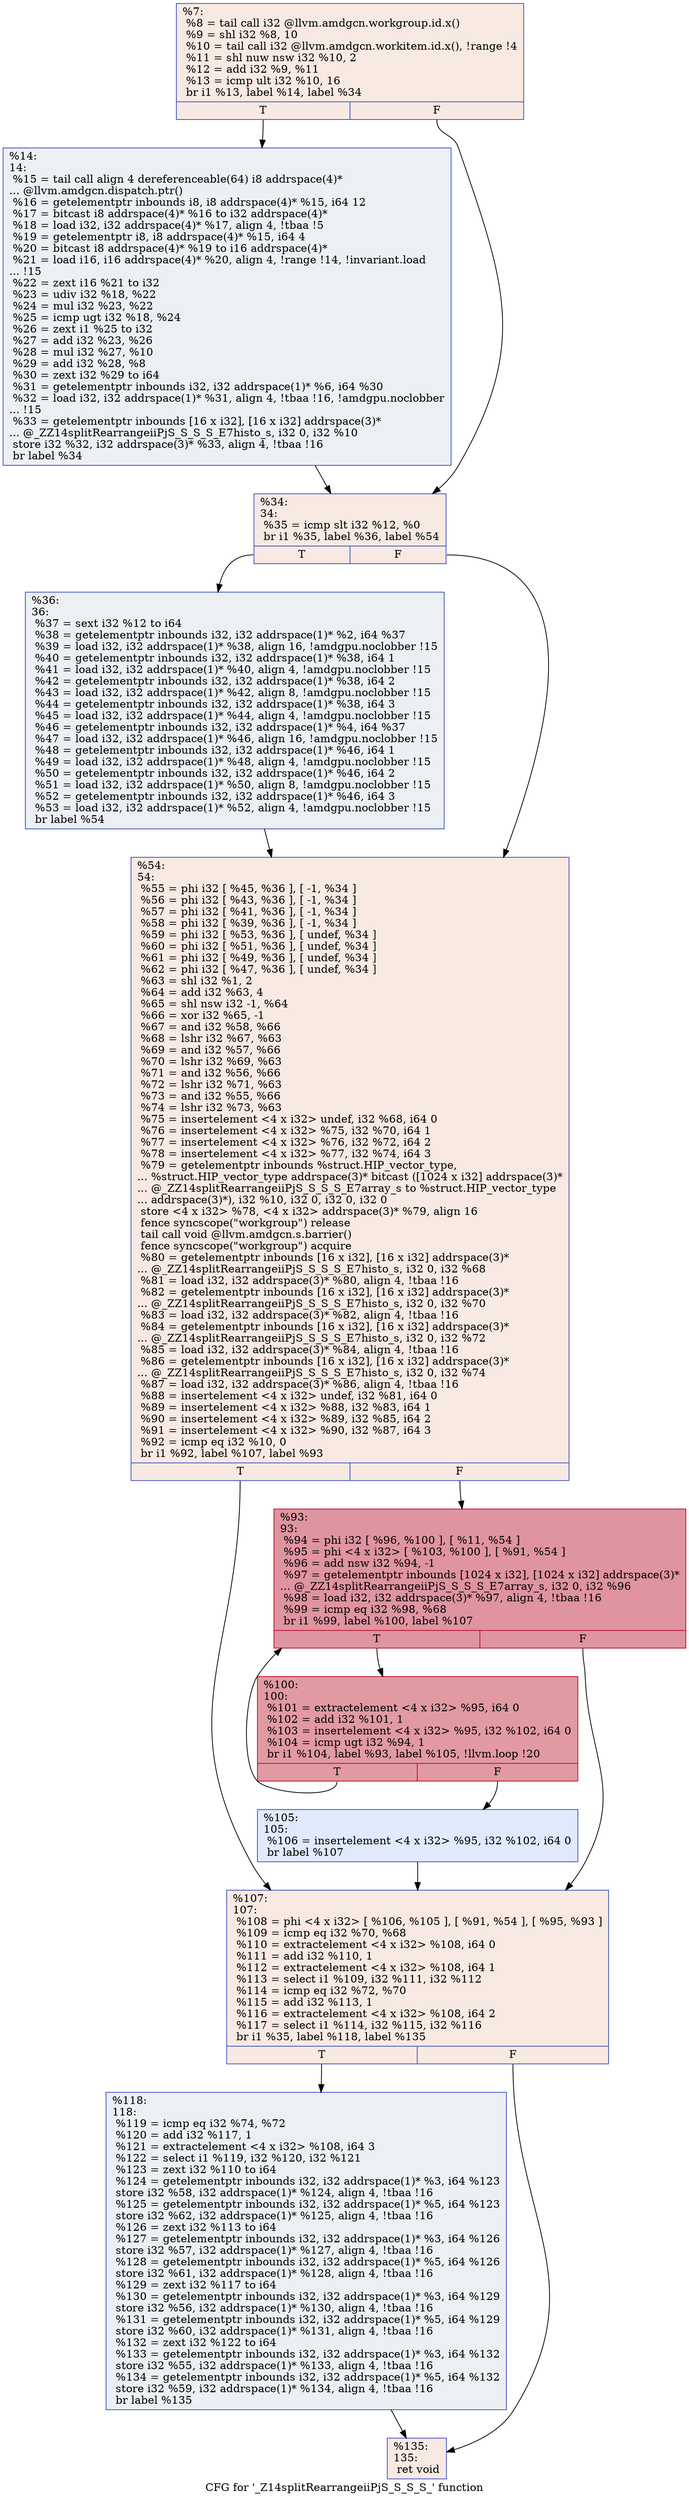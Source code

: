 digraph "CFG for '_Z14splitRearrangeiiPjS_S_S_S_' function" {
	label="CFG for '_Z14splitRearrangeiiPjS_S_S_S_' function";

	Node0x5a65500 [shape=record,color="#3d50c3ff", style=filled, fillcolor="#efcebd70",label="{%7:\l  %8 = tail call i32 @llvm.amdgcn.workgroup.id.x()\l  %9 = shl i32 %8, 10\l  %10 = tail call i32 @llvm.amdgcn.workitem.id.x(), !range !4\l  %11 = shl nuw nsw i32 %10, 2\l  %12 = add i32 %9, %11\l  %13 = icmp ult i32 %10, 16\l  br i1 %13, label %14, label %34\l|{<s0>T|<s1>F}}"];
	Node0x5a65500:s0 -> Node0x5a66d80;
	Node0x5a65500:s1 -> Node0x5a66e10;
	Node0x5a66d80 [shape=record,color="#3d50c3ff", style=filled, fillcolor="#d4dbe670",label="{%14:\l14:                                               \l  %15 = tail call align 4 dereferenceable(64) i8 addrspace(4)*\l... @llvm.amdgcn.dispatch.ptr()\l  %16 = getelementptr inbounds i8, i8 addrspace(4)* %15, i64 12\l  %17 = bitcast i8 addrspace(4)* %16 to i32 addrspace(4)*\l  %18 = load i32, i32 addrspace(4)* %17, align 4, !tbaa !5\l  %19 = getelementptr i8, i8 addrspace(4)* %15, i64 4\l  %20 = bitcast i8 addrspace(4)* %19 to i16 addrspace(4)*\l  %21 = load i16, i16 addrspace(4)* %20, align 4, !range !14, !invariant.load\l... !15\l  %22 = zext i16 %21 to i32\l  %23 = udiv i32 %18, %22\l  %24 = mul i32 %23, %22\l  %25 = icmp ugt i32 %18, %24\l  %26 = zext i1 %25 to i32\l  %27 = add i32 %23, %26\l  %28 = mul i32 %27, %10\l  %29 = add i32 %28, %8\l  %30 = zext i32 %29 to i64\l  %31 = getelementptr inbounds i32, i32 addrspace(1)* %6, i64 %30\l  %32 = load i32, i32 addrspace(1)* %31, align 4, !tbaa !16, !amdgpu.noclobber\l... !15\l  %33 = getelementptr inbounds [16 x i32], [16 x i32] addrspace(3)*\l... @_ZZ14splitRearrangeiiPjS_S_S_S_E7histo_s, i32 0, i32 %10\l  store i32 %32, i32 addrspace(3)* %33, align 4, !tbaa !16\l  br label %34\l}"];
	Node0x5a66d80 -> Node0x5a66e10;
	Node0x5a66e10 [shape=record,color="#3d50c3ff", style=filled, fillcolor="#efcebd70",label="{%34:\l34:                                               \l  %35 = icmp slt i32 %12, %0\l  br i1 %35, label %36, label %54\l|{<s0>T|<s1>F}}"];
	Node0x5a66e10:s0 -> Node0x5a67260;
	Node0x5a66e10:s1 -> Node0x5a69130;
	Node0x5a67260 [shape=record,color="#3d50c3ff", style=filled, fillcolor="#d4dbe670",label="{%36:\l36:                                               \l  %37 = sext i32 %12 to i64\l  %38 = getelementptr inbounds i32, i32 addrspace(1)* %2, i64 %37\l  %39 = load i32, i32 addrspace(1)* %38, align 16, !amdgpu.noclobber !15\l  %40 = getelementptr inbounds i32, i32 addrspace(1)* %38, i64 1\l  %41 = load i32, i32 addrspace(1)* %40, align 4, !amdgpu.noclobber !15\l  %42 = getelementptr inbounds i32, i32 addrspace(1)* %38, i64 2\l  %43 = load i32, i32 addrspace(1)* %42, align 8, !amdgpu.noclobber !15\l  %44 = getelementptr inbounds i32, i32 addrspace(1)* %38, i64 3\l  %45 = load i32, i32 addrspace(1)* %44, align 4, !amdgpu.noclobber !15\l  %46 = getelementptr inbounds i32, i32 addrspace(1)* %4, i64 %37\l  %47 = load i32, i32 addrspace(1)* %46, align 16, !amdgpu.noclobber !15\l  %48 = getelementptr inbounds i32, i32 addrspace(1)* %46, i64 1\l  %49 = load i32, i32 addrspace(1)* %48, align 4, !amdgpu.noclobber !15\l  %50 = getelementptr inbounds i32, i32 addrspace(1)* %46, i64 2\l  %51 = load i32, i32 addrspace(1)* %50, align 8, !amdgpu.noclobber !15\l  %52 = getelementptr inbounds i32, i32 addrspace(1)* %46, i64 3\l  %53 = load i32, i32 addrspace(1)* %52, align 4, !amdgpu.noclobber !15\l  br label %54\l}"];
	Node0x5a67260 -> Node0x5a69130;
	Node0x5a69130 [shape=record,color="#3d50c3ff", style=filled, fillcolor="#efcebd70",label="{%54:\l54:                                               \l  %55 = phi i32 [ %45, %36 ], [ -1, %34 ]\l  %56 = phi i32 [ %43, %36 ], [ -1, %34 ]\l  %57 = phi i32 [ %41, %36 ], [ -1, %34 ]\l  %58 = phi i32 [ %39, %36 ], [ -1, %34 ]\l  %59 = phi i32 [ %53, %36 ], [ undef, %34 ]\l  %60 = phi i32 [ %51, %36 ], [ undef, %34 ]\l  %61 = phi i32 [ %49, %36 ], [ undef, %34 ]\l  %62 = phi i32 [ %47, %36 ], [ undef, %34 ]\l  %63 = shl i32 %1, 2\l  %64 = add i32 %63, 4\l  %65 = shl nsw i32 -1, %64\l  %66 = xor i32 %65, -1\l  %67 = and i32 %58, %66\l  %68 = lshr i32 %67, %63\l  %69 = and i32 %57, %66\l  %70 = lshr i32 %69, %63\l  %71 = and i32 %56, %66\l  %72 = lshr i32 %71, %63\l  %73 = and i32 %55, %66\l  %74 = lshr i32 %73, %63\l  %75 = insertelement \<4 x i32\> undef, i32 %68, i64 0\l  %76 = insertelement \<4 x i32\> %75, i32 %70, i64 1\l  %77 = insertelement \<4 x i32\> %76, i32 %72, i64 2\l  %78 = insertelement \<4 x i32\> %77, i32 %74, i64 3\l  %79 = getelementptr inbounds %struct.HIP_vector_type,\l... %struct.HIP_vector_type addrspace(3)* bitcast ([1024 x i32] addrspace(3)*\l... @_ZZ14splitRearrangeiiPjS_S_S_S_E7array_s to %struct.HIP_vector_type\l... addrspace(3)*), i32 %10, i32 0, i32 0, i32 0\l  store \<4 x i32\> %78, \<4 x i32\> addrspace(3)* %79, align 16\l  fence syncscope(\"workgroup\") release\l  tail call void @llvm.amdgcn.s.barrier()\l  fence syncscope(\"workgroup\") acquire\l  %80 = getelementptr inbounds [16 x i32], [16 x i32] addrspace(3)*\l... @_ZZ14splitRearrangeiiPjS_S_S_S_E7histo_s, i32 0, i32 %68\l  %81 = load i32, i32 addrspace(3)* %80, align 4, !tbaa !16\l  %82 = getelementptr inbounds [16 x i32], [16 x i32] addrspace(3)*\l... @_ZZ14splitRearrangeiiPjS_S_S_S_E7histo_s, i32 0, i32 %70\l  %83 = load i32, i32 addrspace(3)* %82, align 4, !tbaa !16\l  %84 = getelementptr inbounds [16 x i32], [16 x i32] addrspace(3)*\l... @_ZZ14splitRearrangeiiPjS_S_S_S_E7histo_s, i32 0, i32 %72\l  %85 = load i32, i32 addrspace(3)* %84, align 4, !tbaa !16\l  %86 = getelementptr inbounds [16 x i32], [16 x i32] addrspace(3)*\l... @_ZZ14splitRearrangeiiPjS_S_S_S_E7histo_s, i32 0, i32 %74\l  %87 = load i32, i32 addrspace(3)* %86, align 4, !tbaa !16\l  %88 = insertelement \<4 x i32\> undef, i32 %81, i64 0\l  %89 = insertelement \<4 x i32\> %88, i32 %83, i64 1\l  %90 = insertelement \<4 x i32\> %89, i32 %85, i64 2\l  %91 = insertelement \<4 x i32\> %90, i32 %87, i64 3\l  %92 = icmp eq i32 %10, 0\l  br i1 %92, label %107, label %93\l|{<s0>T|<s1>F}}"];
	Node0x5a69130:s0 -> Node0x5a6b4d0;
	Node0x5a69130:s1 -> Node0x5a6bd70;
	Node0x5a6bd70 [shape=record,color="#b70d28ff", style=filled, fillcolor="#b70d2870",label="{%93:\l93:                                               \l  %94 = phi i32 [ %96, %100 ], [ %11, %54 ]\l  %95 = phi \<4 x i32\> [ %103, %100 ], [ %91, %54 ]\l  %96 = add nsw i32 %94, -1\l  %97 = getelementptr inbounds [1024 x i32], [1024 x i32] addrspace(3)*\l... @_ZZ14splitRearrangeiiPjS_S_S_S_E7array_s, i32 0, i32 %96\l  %98 = load i32, i32 addrspace(3)* %97, align 4, !tbaa !16\l  %99 = icmp eq i32 %98, %68\l  br i1 %99, label %100, label %107\l|{<s0>T|<s1>F}}"];
	Node0x5a6bd70:s0 -> Node0x5a6beb0;
	Node0x5a6bd70:s1 -> Node0x5a6b4d0;
	Node0x5a6beb0 [shape=record,color="#b70d28ff", style=filled, fillcolor="#bb1b2c70",label="{%100:\l100:                                              \l  %101 = extractelement \<4 x i32\> %95, i64 0\l  %102 = add i32 %101, 1\l  %103 = insertelement \<4 x i32\> %95, i32 %102, i64 0\l  %104 = icmp ugt i32 %94, 1\l  br i1 %104, label %93, label %105, !llvm.loop !20\l|{<s0>T|<s1>F}}"];
	Node0x5a6beb0:s0 -> Node0x5a6bd70;
	Node0x5a6beb0:s1 -> Node0x5a6c110;
	Node0x5a6c110 [shape=record,color="#3d50c3ff", style=filled, fillcolor="#b9d0f970",label="{%105:\l105:                                              \l  %106 = insertelement \<4 x i32\> %95, i32 %102, i64 0\l  br label %107\l}"];
	Node0x5a6c110 -> Node0x5a6b4d0;
	Node0x5a6b4d0 [shape=record,color="#3d50c3ff", style=filled, fillcolor="#efcebd70",label="{%107:\l107:                                              \l  %108 = phi \<4 x i32\> [ %106, %105 ], [ %91, %54 ], [ %95, %93 ]\l  %109 = icmp eq i32 %70, %68\l  %110 = extractelement \<4 x i32\> %108, i64 0\l  %111 = add i32 %110, 1\l  %112 = extractelement \<4 x i32\> %108, i64 1\l  %113 = select i1 %109, i32 %111, i32 %112\l  %114 = icmp eq i32 %72, %70\l  %115 = add i32 %113, 1\l  %116 = extractelement \<4 x i32\> %108, i64 2\l  %117 = select i1 %114, i32 %115, i32 %116\l  br i1 %35, label %118, label %135\l|{<s0>T|<s1>F}}"];
	Node0x5a6b4d0:s0 -> Node0x5a6cee0;
	Node0x5a6b4d0:s1 -> Node0x5a6cf30;
	Node0x5a6cee0 [shape=record,color="#3d50c3ff", style=filled, fillcolor="#d4dbe670",label="{%118:\l118:                                              \l  %119 = icmp eq i32 %74, %72\l  %120 = add i32 %117, 1\l  %121 = extractelement \<4 x i32\> %108, i64 3\l  %122 = select i1 %119, i32 %120, i32 %121\l  %123 = zext i32 %110 to i64\l  %124 = getelementptr inbounds i32, i32 addrspace(1)* %3, i64 %123\l  store i32 %58, i32 addrspace(1)* %124, align 4, !tbaa !16\l  %125 = getelementptr inbounds i32, i32 addrspace(1)* %5, i64 %123\l  store i32 %62, i32 addrspace(1)* %125, align 4, !tbaa !16\l  %126 = zext i32 %113 to i64\l  %127 = getelementptr inbounds i32, i32 addrspace(1)* %3, i64 %126\l  store i32 %57, i32 addrspace(1)* %127, align 4, !tbaa !16\l  %128 = getelementptr inbounds i32, i32 addrspace(1)* %5, i64 %126\l  store i32 %61, i32 addrspace(1)* %128, align 4, !tbaa !16\l  %129 = zext i32 %117 to i64\l  %130 = getelementptr inbounds i32, i32 addrspace(1)* %3, i64 %129\l  store i32 %56, i32 addrspace(1)* %130, align 4, !tbaa !16\l  %131 = getelementptr inbounds i32, i32 addrspace(1)* %5, i64 %129\l  store i32 %60, i32 addrspace(1)* %131, align 4, !tbaa !16\l  %132 = zext i32 %122 to i64\l  %133 = getelementptr inbounds i32, i32 addrspace(1)* %3, i64 %132\l  store i32 %55, i32 addrspace(1)* %133, align 4, !tbaa !16\l  %134 = getelementptr inbounds i32, i32 addrspace(1)* %5, i64 %132\l  store i32 %59, i32 addrspace(1)* %134, align 4, !tbaa !16\l  br label %135\l}"];
	Node0x5a6cee0 -> Node0x5a6cf30;
	Node0x5a6cf30 [shape=record,color="#3d50c3ff", style=filled, fillcolor="#efcebd70",label="{%135:\l135:                                              \l  ret void\l}"];
}
